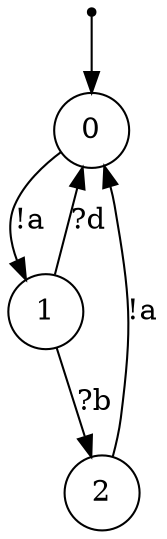 digraph {
 node [shape=point] ENTRY
 node [shape=circle]
 ENTRY -> 0
0 -> 1 [label="!a"]
1 -> 2 [label="?b"]
2 -> 0 [label="!a"]
1 -> 0 [label="?d"]
}